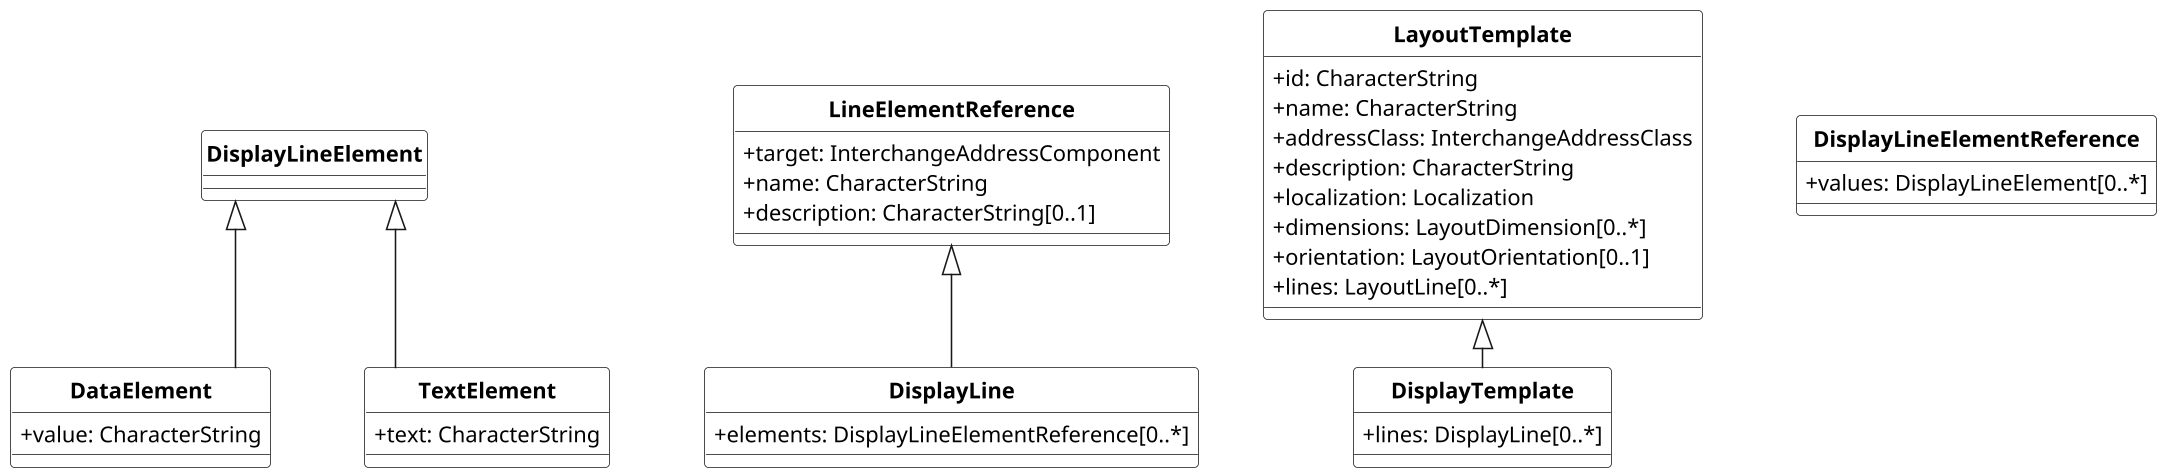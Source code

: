 @startuml DisplayTemplate
/'
Diagram:        DisplayTemplate
DateCreate:     03/05/2019
Description:

Hystory of changes:
> DD/MM/YYYY
    -
    -
'/

'******* CONFIGURATION ************************************************
skinparam classAttributeIconSize 0
skinparam Dpi 150
skinparam Monochrome true
skinparam LineType ortho
skinparam nodesep 60
skinparam ranksep 30
hide circle
/' skinparam CircledCharacterRadius 0 '/
/' skinparam CircledCharacterFontSize 0 '/
skinparam Default {
TextAlignment center
FontName Helvetica
}
skinparam Class {
AttributeIconSize 0
BackgroundColor White
FontStyle bold
StereotypeFontSize 10
}
skinparam Rectangle {
BackgroundColor White
FontStyle bold
FontSize 11
StereotypeFontSize 10
}
skinparam Object {
BackgroundColor White
FontStyle bold
FontSize 11
StereotypeFontSize 10
}

skinparam Entity {
StereotypeFontSize 10
}

'******* CLASS DEFINITION *********************************************
class DisplayTemplate {
    +lines: DisplayLine[0..*]
}

class LayoutTemplate {
    +id: CharacterString
    +name: CharacterString
    +addressClass: InterchangeAddressClass
    +description: CharacterString
    +localization: Localization
    +dimensions: LayoutDimension[0..*]
    +orientation: LayoutOrientation[0..1]
    +lines: LayoutLine[0..*]
}

class DisplayLine {
    +elements: DisplayLineElementReference[0..*]
}

class LineElementReference {
    +target: InterchangeAddressComponent
    +name: CharacterString
    +description: CharacterString[0..1]
}

class DisplayLineElementReference {
    +values: DisplayLineElement[0..*]
}

class DisplayLineElement{

}

class DataElement{
    +value: CharacterString
}

class TextElement{
    +text: CharacterString
}

'******* NOTES ********************************************************


'******* CLASS RELATIONS **********************************************

DisplayTemplate -up-|> LayoutTemplate
DisplayLine -up-|> LineElementReference
TextElement -up-|> DisplayLineElement
DataElement -up-|> DisplayLineElement

@enduml
